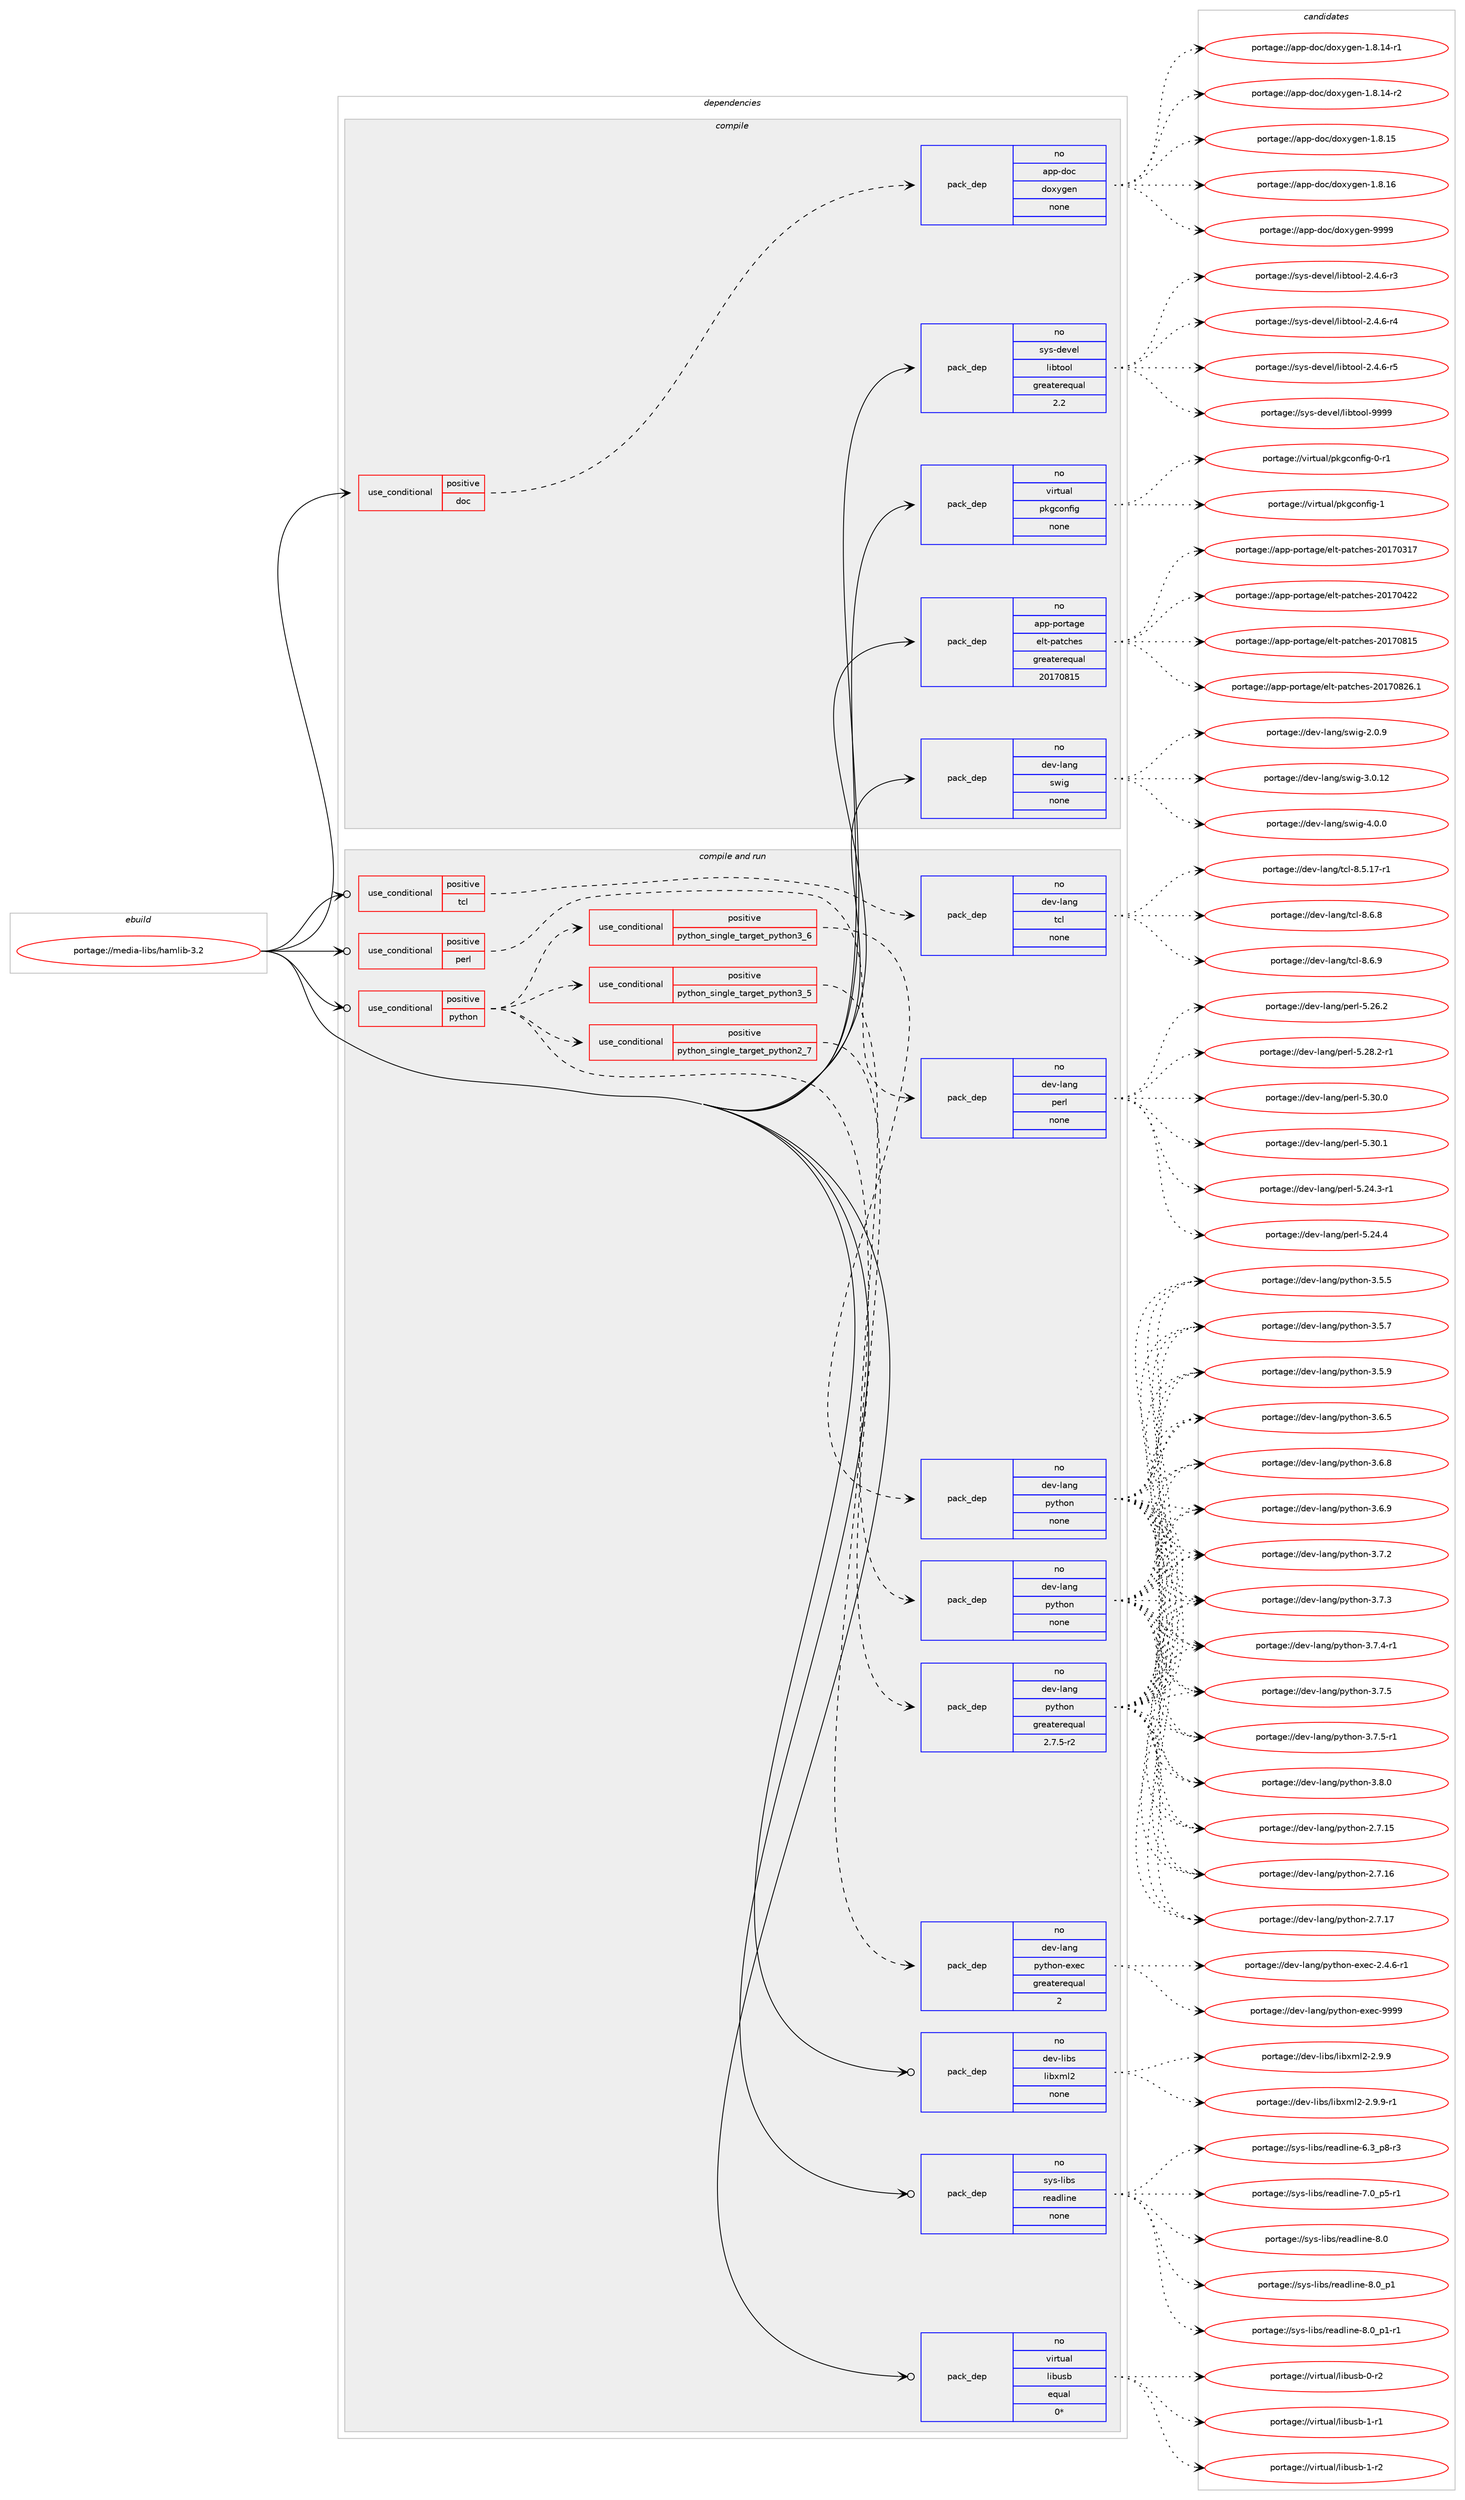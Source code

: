 digraph prolog {

# *************
# Graph options
# *************

newrank=true;
concentrate=true;
compound=true;
graph [rankdir=LR,fontname=Helvetica,fontsize=10,ranksep=1.5];#, ranksep=2.5, nodesep=0.2];
edge  [arrowhead=vee];
node  [fontname=Helvetica,fontsize=10];

# **********
# The ebuild
# **********

subgraph cluster_leftcol {
color=gray;
rank=same;
label=<<i>ebuild</i>>;
id [label="portage://media-libs/hamlib-3.2", color=red, width=4, href="../media-libs/hamlib-3.2.svg"];
}

# ****************
# The dependencies
# ****************

subgraph cluster_midcol {
color=gray;
label=<<i>dependencies</i>>;
subgraph cluster_compile {
fillcolor="#eeeeee";
style=filled;
label=<<i>compile</i>>;
subgraph cond79758 {
dependency319535 [label=<<TABLE BORDER="0" CELLBORDER="1" CELLSPACING="0" CELLPADDING="4"><TR><TD ROWSPAN="3" CELLPADDING="10">use_conditional</TD></TR><TR><TD>positive</TD></TR><TR><TD>doc</TD></TR></TABLE>>, shape=none, color=red];
subgraph pack234614 {
dependency319536 [label=<<TABLE BORDER="0" CELLBORDER="1" CELLSPACING="0" CELLPADDING="4" WIDTH="220"><TR><TD ROWSPAN="6" CELLPADDING="30">pack_dep</TD></TR><TR><TD WIDTH="110">no</TD></TR><TR><TD>app-doc</TD></TR><TR><TD>doxygen</TD></TR><TR><TD>none</TD></TR><TR><TD></TD></TR></TABLE>>, shape=none, color=blue];
}
dependency319535:e -> dependency319536:w [weight=20,style="dashed",arrowhead="vee"];
}
id:e -> dependency319535:w [weight=20,style="solid",arrowhead="vee"];
subgraph pack234615 {
dependency319537 [label=<<TABLE BORDER="0" CELLBORDER="1" CELLSPACING="0" CELLPADDING="4" WIDTH="220"><TR><TD ROWSPAN="6" CELLPADDING="30">pack_dep</TD></TR><TR><TD WIDTH="110">no</TD></TR><TR><TD>app-portage</TD></TR><TR><TD>elt-patches</TD></TR><TR><TD>greaterequal</TD></TR><TR><TD>20170815</TD></TR></TABLE>>, shape=none, color=blue];
}
id:e -> dependency319537:w [weight=20,style="solid",arrowhead="vee"];
subgraph pack234616 {
dependency319538 [label=<<TABLE BORDER="0" CELLBORDER="1" CELLSPACING="0" CELLPADDING="4" WIDTH="220"><TR><TD ROWSPAN="6" CELLPADDING="30">pack_dep</TD></TR><TR><TD WIDTH="110">no</TD></TR><TR><TD>dev-lang</TD></TR><TR><TD>swig</TD></TR><TR><TD>none</TD></TR><TR><TD></TD></TR></TABLE>>, shape=none, color=blue];
}
id:e -> dependency319538:w [weight=20,style="solid",arrowhead="vee"];
subgraph pack234617 {
dependency319539 [label=<<TABLE BORDER="0" CELLBORDER="1" CELLSPACING="0" CELLPADDING="4" WIDTH="220"><TR><TD ROWSPAN="6" CELLPADDING="30">pack_dep</TD></TR><TR><TD WIDTH="110">no</TD></TR><TR><TD>sys-devel</TD></TR><TR><TD>libtool</TD></TR><TR><TD>greaterequal</TD></TR><TR><TD>2.2</TD></TR></TABLE>>, shape=none, color=blue];
}
id:e -> dependency319539:w [weight=20,style="solid",arrowhead="vee"];
subgraph pack234618 {
dependency319540 [label=<<TABLE BORDER="0" CELLBORDER="1" CELLSPACING="0" CELLPADDING="4" WIDTH="220"><TR><TD ROWSPAN="6" CELLPADDING="30">pack_dep</TD></TR><TR><TD WIDTH="110">no</TD></TR><TR><TD>virtual</TD></TR><TR><TD>pkgconfig</TD></TR><TR><TD>none</TD></TR><TR><TD></TD></TR></TABLE>>, shape=none, color=blue];
}
id:e -> dependency319540:w [weight=20,style="solid",arrowhead="vee"];
}
subgraph cluster_compileandrun {
fillcolor="#eeeeee";
style=filled;
label=<<i>compile and run</i>>;
subgraph cond79759 {
dependency319541 [label=<<TABLE BORDER="0" CELLBORDER="1" CELLSPACING="0" CELLPADDING="4"><TR><TD ROWSPAN="3" CELLPADDING="10">use_conditional</TD></TR><TR><TD>positive</TD></TR><TR><TD>perl</TD></TR></TABLE>>, shape=none, color=red];
subgraph pack234619 {
dependency319542 [label=<<TABLE BORDER="0" CELLBORDER="1" CELLSPACING="0" CELLPADDING="4" WIDTH="220"><TR><TD ROWSPAN="6" CELLPADDING="30">pack_dep</TD></TR><TR><TD WIDTH="110">no</TD></TR><TR><TD>dev-lang</TD></TR><TR><TD>perl</TD></TR><TR><TD>none</TD></TR><TR><TD></TD></TR></TABLE>>, shape=none, color=blue];
}
dependency319541:e -> dependency319542:w [weight=20,style="dashed",arrowhead="vee"];
}
id:e -> dependency319541:w [weight=20,style="solid",arrowhead="odotvee"];
subgraph cond79760 {
dependency319543 [label=<<TABLE BORDER="0" CELLBORDER="1" CELLSPACING="0" CELLPADDING="4"><TR><TD ROWSPAN="3" CELLPADDING="10">use_conditional</TD></TR><TR><TD>positive</TD></TR><TR><TD>python</TD></TR></TABLE>>, shape=none, color=red];
subgraph cond79761 {
dependency319544 [label=<<TABLE BORDER="0" CELLBORDER="1" CELLSPACING="0" CELLPADDING="4"><TR><TD ROWSPAN="3" CELLPADDING="10">use_conditional</TD></TR><TR><TD>positive</TD></TR><TR><TD>python_single_target_python2_7</TD></TR></TABLE>>, shape=none, color=red];
subgraph pack234620 {
dependency319545 [label=<<TABLE BORDER="0" CELLBORDER="1" CELLSPACING="0" CELLPADDING="4" WIDTH="220"><TR><TD ROWSPAN="6" CELLPADDING="30">pack_dep</TD></TR><TR><TD WIDTH="110">no</TD></TR><TR><TD>dev-lang</TD></TR><TR><TD>python</TD></TR><TR><TD>greaterequal</TD></TR><TR><TD>2.7.5-r2</TD></TR></TABLE>>, shape=none, color=blue];
}
dependency319544:e -> dependency319545:w [weight=20,style="dashed",arrowhead="vee"];
}
dependency319543:e -> dependency319544:w [weight=20,style="dashed",arrowhead="vee"];
subgraph cond79762 {
dependency319546 [label=<<TABLE BORDER="0" CELLBORDER="1" CELLSPACING="0" CELLPADDING="4"><TR><TD ROWSPAN="3" CELLPADDING="10">use_conditional</TD></TR><TR><TD>positive</TD></TR><TR><TD>python_single_target_python3_5</TD></TR></TABLE>>, shape=none, color=red];
subgraph pack234621 {
dependency319547 [label=<<TABLE BORDER="0" CELLBORDER="1" CELLSPACING="0" CELLPADDING="4" WIDTH="220"><TR><TD ROWSPAN="6" CELLPADDING="30">pack_dep</TD></TR><TR><TD WIDTH="110">no</TD></TR><TR><TD>dev-lang</TD></TR><TR><TD>python</TD></TR><TR><TD>none</TD></TR><TR><TD></TD></TR></TABLE>>, shape=none, color=blue];
}
dependency319546:e -> dependency319547:w [weight=20,style="dashed",arrowhead="vee"];
}
dependency319543:e -> dependency319546:w [weight=20,style="dashed",arrowhead="vee"];
subgraph cond79763 {
dependency319548 [label=<<TABLE BORDER="0" CELLBORDER="1" CELLSPACING="0" CELLPADDING="4"><TR><TD ROWSPAN="3" CELLPADDING="10">use_conditional</TD></TR><TR><TD>positive</TD></TR><TR><TD>python_single_target_python3_6</TD></TR></TABLE>>, shape=none, color=red];
subgraph pack234622 {
dependency319549 [label=<<TABLE BORDER="0" CELLBORDER="1" CELLSPACING="0" CELLPADDING="4" WIDTH="220"><TR><TD ROWSPAN="6" CELLPADDING="30">pack_dep</TD></TR><TR><TD WIDTH="110">no</TD></TR><TR><TD>dev-lang</TD></TR><TR><TD>python</TD></TR><TR><TD>none</TD></TR><TR><TD></TD></TR></TABLE>>, shape=none, color=blue];
}
dependency319548:e -> dependency319549:w [weight=20,style="dashed",arrowhead="vee"];
}
dependency319543:e -> dependency319548:w [weight=20,style="dashed",arrowhead="vee"];
subgraph pack234623 {
dependency319550 [label=<<TABLE BORDER="0" CELLBORDER="1" CELLSPACING="0" CELLPADDING="4" WIDTH="220"><TR><TD ROWSPAN="6" CELLPADDING="30">pack_dep</TD></TR><TR><TD WIDTH="110">no</TD></TR><TR><TD>dev-lang</TD></TR><TR><TD>python-exec</TD></TR><TR><TD>greaterequal</TD></TR><TR><TD>2</TD></TR></TABLE>>, shape=none, color=blue];
}
dependency319543:e -> dependency319550:w [weight=20,style="dashed",arrowhead="vee"];
}
id:e -> dependency319543:w [weight=20,style="solid",arrowhead="odotvee"];
subgraph cond79764 {
dependency319551 [label=<<TABLE BORDER="0" CELLBORDER="1" CELLSPACING="0" CELLPADDING="4"><TR><TD ROWSPAN="3" CELLPADDING="10">use_conditional</TD></TR><TR><TD>positive</TD></TR><TR><TD>tcl</TD></TR></TABLE>>, shape=none, color=red];
subgraph pack234624 {
dependency319552 [label=<<TABLE BORDER="0" CELLBORDER="1" CELLSPACING="0" CELLPADDING="4" WIDTH="220"><TR><TD ROWSPAN="6" CELLPADDING="30">pack_dep</TD></TR><TR><TD WIDTH="110">no</TD></TR><TR><TD>dev-lang</TD></TR><TR><TD>tcl</TD></TR><TR><TD>none</TD></TR><TR><TD></TD></TR></TABLE>>, shape=none, color=blue];
}
dependency319551:e -> dependency319552:w [weight=20,style="dashed",arrowhead="vee"];
}
id:e -> dependency319551:w [weight=20,style="solid",arrowhead="odotvee"];
subgraph pack234625 {
dependency319553 [label=<<TABLE BORDER="0" CELLBORDER="1" CELLSPACING="0" CELLPADDING="4" WIDTH="220"><TR><TD ROWSPAN="6" CELLPADDING="30">pack_dep</TD></TR><TR><TD WIDTH="110">no</TD></TR><TR><TD>dev-libs</TD></TR><TR><TD>libxml2</TD></TR><TR><TD>none</TD></TR><TR><TD></TD></TR></TABLE>>, shape=none, color=blue];
}
id:e -> dependency319553:w [weight=20,style="solid",arrowhead="odotvee"];
subgraph pack234626 {
dependency319554 [label=<<TABLE BORDER="0" CELLBORDER="1" CELLSPACING="0" CELLPADDING="4" WIDTH="220"><TR><TD ROWSPAN="6" CELLPADDING="30">pack_dep</TD></TR><TR><TD WIDTH="110">no</TD></TR><TR><TD>sys-libs</TD></TR><TR><TD>readline</TD></TR><TR><TD>none</TD></TR><TR><TD></TD></TR></TABLE>>, shape=none, color=blue];
}
id:e -> dependency319554:w [weight=20,style="solid",arrowhead="odotvee"];
subgraph pack234627 {
dependency319555 [label=<<TABLE BORDER="0" CELLBORDER="1" CELLSPACING="0" CELLPADDING="4" WIDTH="220"><TR><TD ROWSPAN="6" CELLPADDING="30">pack_dep</TD></TR><TR><TD WIDTH="110">no</TD></TR><TR><TD>virtual</TD></TR><TR><TD>libusb</TD></TR><TR><TD>equal</TD></TR><TR><TD>0*</TD></TR></TABLE>>, shape=none, color=blue];
}
id:e -> dependency319555:w [weight=20,style="solid",arrowhead="odotvee"];
}
subgraph cluster_run {
fillcolor="#eeeeee";
style=filled;
label=<<i>run</i>>;
}
}

# **************
# The candidates
# **************

subgraph cluster_choices {
rank=same;
color=gray;
label=<<i>candidates</i>>;

subgraph choice234614 {
color=black;
nodesep=1;
choiceportage97112112451001119947100111120121103101110454946564649524511449 [label="portage://app-doc/doxygen-1.8.14-r1", color=red, width=4,href="../app-doc/doxygen-1.8.14-r1.svg"];
choiceportage97112112451001119947100111120121103101110454946564649524511450 [label="portage://app-doc/doxygen-1.8.14-r2", color=red, width=4,href="../app-doc/doxygen-1.8.14-r2.svg"];
choiceportage9711211245100111994710011112012110310111045494656464953 [label="portage://app-doc/doxygen-1.8.15", color=red, width=4,href="../app-doc/doxygen-1.8.15.svg"];
choiceportage9711211245100111994710011112012110310111045494656464954 [label="portage://app-doc/doxygen-1.8.16", color=red, width=4,href="../app-doc/doxygen-1.8.16.svg"];
choiceportage971121124510011199471001111201211031011104557575757 [label="portage://app-doc/doxygen-9999", color=red, width=4,href="../app-doc/doxygen-9999.svg"];
dependency319536:e -> choiceportage97112112451001119947100111120121103101110454946564649524511449:w [style=dotted,weight="100"];
dependency319536:e -> choiceportage97112112451001119947100111120121103101110454946564649524511450:w [style=dotted,weight="100"];
dependency319536:e -> choiceportage9711211245100111994710011112012110310111045494656464953:w [style=dotted,weight="100"];
dependency319536:e -> choiceportage9711211245100111994710011112012110310111045494656464954:w [style=dotted,weight="100"];
dependency319536:e -> choiceportage971121124510011199471001111201211031011104557575757:w [style=dotted,weight="100"];
}
subgraph choice234615 {
color=black;
nodesep=1;
choiceportage97112112451121111141169710310147101108116451129711699104101115455048495548514955 [label="portage://app-portage/elt-patches-20170317", color=red, width=4,href="../app-portage/elt-patches-20170317.svg"];
choiceportage97112112451121111141169710310147101108116451129711699104101115455048495548525050 [label="portage://app-portage/elt-patches-20170422", color=red, width=4,href="../app-portage/elt-patches-20170422.svg"];
choiceportage97112112451121111141169710310147101108116451129711699104101115455048495548564953 [label="portage://app-portage/elt-patches-20170815", color=red, width=4,href="../app-portage/elt-patches-20170815.svg"];
choiceportage971121124511211111411697103101471011081164511297116991041011154550484955485650544649 [label="portage://app-portage/elt-patches-20170826.1", color=red, width=4,href="../app-portage/elt-patches-20170826.1.svg"];
dependency319537:e -> choiceportage97112112451121111141169710310147101108116451129711699104101115455048495548514955:w [style=dotted,weight="100"];
dependency319537:e -> choiceportage97112112451121111141169710310147101108116451129711699104101115455048495548525050:w [style=dotted,weight="100"];
dependency319537:e -> choiceportage97112112451121111141169710310147101108116451129711699104101115455048495548564953:w [style=dotted,weight="100"];
dependency319537:e -> choiceportage971121124511211111411697103101471011081164511297116991041011154550484955485650544649:w [style=dotted,weight="100"];
}
subgraph choice234616 {
color=black;
nodesep=1;
choiceportage100101118451089711010347115119105103455046484657 [label="portage://dev-lang/swig-2.0.9", color=red, width=4,href="../dev-lang/swig-2.0.9.svg"];
choiceportage10010111845108971101034711511910510345514648464950 [label="portage://dev-lang/swig-3.0.12", color=red, width=4,href="../dev-lang/swig-3.0.12.svg"];
choiceportage100101118451089711010347115119105103455246484648 [label="portage://dev-lang/swig-4.0.0", color=red, width=4,href="../dev-lang/swig-4.0.0.svg"];
dependency319538:e -> choiceportage100101118451089711010347115119105103455046484657:w [style=dotted,weight="100"];
dependency319538:e -> choiceportage10010111845108971101034711511910510345514648464950:w [style=dotted,weight="100"];
dependency319538:e -> choiceportage100101118451089711010347115119105103455246484648:w [style=dotted,weight="100"];
}
subgraph choice234617 {
color=black;
nodesep=1;
choiceportage1151211154510010111810110847108105981161111111084550465246544511451 [label="portage://sys-devel/libtool-2.4.6-r3", color=red, width=4,href="../sys-devel/libtool-2.4.6-r3.svg"];
choiceportage1151211154510010111810110847108105981161111111084550465246544511452 [label="portage://sys-devel/libtool-2.4.6-r4", color=red, width=4,href="../sys-devel/libtool-2.4.6-r4.svg"];
choiceportage1151211154510010111810110847108105981161111111084550465246544511453 [label="portage://sys-devel/libtool-2.4.6-r5", color=red, width=4,href="../sys-devel/libtool-2.4.6-r5.svg"];
choiceportage1151211154510010111810110847108105981161111111084557575757 [label="portage://sys-devel/libtool-9999", color=red, width=4,href="../sys-devel/libtool-9999.svg"];
dependency319539:e -> choiceportage1151211154510010111810110847108105981161111111084550465246544511451:w [style=dotted,weight="100"];
dependency319539:e -> choiceportage1151211154510010111810110847108105981161111111084550465246544511452:w [style=dotted,weight="100"];
dependency319539:e -> choiceportage1151211154510010111810110847108105981161111111084550465246544511453:w [style=dotted,weight="100"];
dependency319539:e -> choiceportage1151211154510010111810110847108105981161111111084557575757:w [style=dotted,weight="100"];
}
subgraph choice234618 {
color=black;
nodesep=1;
choiceportage11810511411611797108471121071039911111010210510345484511449 [label="portage://virtual/pkgconfig-0-r1", color=red, width=4,href="../virtual/pkgconfig-0-r1.svg"];
choiceportage1181051141161179710847112107103991111101021051034549 [label="portage://virtual/pkgconfig-1", color=red, width=4,href="../virtual/pkgconfig-1.svg"];
dependency319540:e -> choiceportage11810511411611797108471121071039911111010210510345484511449:w [style=dotted,weight="100"];
dependency319540:e -> choiceportage1181051141161179710847112107103991111101021051034549:w [style=dotted,weight="100"];
}
subgraph choice234619 {
color=black;
nodesep=1;
choiceportage100101118451089711010347112101114108455346505246514511449 [label="portage://dev-lang/perl-5.24.3-r1", color=red, width=4,href="../dev-lang/perl-5.24.3-r1.svg"];
choiceportage10010111845108971101034711210111410845534650524652 [label="portage://dev-lang/perl-5.24.4", color=red, width=4,href="../dev-lang/perl-5.24.4.svg"];
choiceportage10010111845108971101034711210111410845534650544650 [label="portage://dev-lang/perl-5.26.2", color=red, width=4,href="../dev-lang/perl-5.26.2.svg"];
choiceportage100101118451089711010347112101114108455346505646504511449 [label="portage://dev-lang/perl-5.28.2-r1", color=red, width=4,href="../dev-lang/perl-5.28.2-r1.svg"];
choiceportage10010111845108971101034711210111410845534651484648 [label="portage://dev-lang/perl-5.30.0", color=red, width=4,href="../dev-lang/perl-5.30.0.svg"];
choiceportage10010111845108971101034711210111410845534651484649 [label="portage://dev-lang/perl-5.30.1", color=red, width=4,href="../dev-lang/perl-5.30.1.svg"];
dependency319542:e -> choiceportage100101118451089711010347112101114108455346505246514511449:w [style=dotted,weight="100"];
dependency319542:e -> choiceportage10010111845108971101034711210111410845534650524652:w [style=dotted,weight="100"];
dependency319542:e -> choiceportage10010111845108971101034711210111410845534650544650:w [style=dotted,weight="100"];
dependency319542:e -> choiceportage100101118451089711010347112101114108455346505646504511449:w [style=dotted,weight="100"];
dependency319542:e -> choiceportage10010111845108971101034711210111410845534651484648:w [style=dotted,weight="100"];
dependency319542:e -> choiceportage10010111845108971101034711210111410845534651484649:w [style=dotted,weight="100"];
}
subgraph choice234620 {
color=black;
nodesep=1;
choiceportage10010111845108971101034711212111610411111045504655464953 [label="portage://dev-lang/python-2.7.15", color=red, width=4,href="../dev-lang/python-2.7.15.svg"];
choiceportage10010111845108971101034711212111610411111045504655464954 [label="portage://dev-lang/python-2.7.16", color=red, width=4,href="../dev-lang/python-2.7.16.svg"];
choiceportage10010111845108971101034711212111610411111045504655464955 [label="portage://dev-lang/python-2.7.17", color=red, width=4,href="../dev-lang/python-2.7.17.svg"];
choiceportage100101118451089711010347112121116104111110455146534653 [label="portage://dev-lang/python-3.5.5", color=red, width=4,href="../dev-lang/python-3.5.5.svg"];
choiceportage100101118451089711010347112121116104111110455146534655 [label="portage://dev-lang/python-3.5.7", color=red, width=4,href="../dev-lang/python-3.5.7.svg"];
choiceportage100101118451089711010347112121116104111110455146534657 [label="portage://dev-lang/python-3.5.9", color=red, width=4,href="../dev-lang/python-3.5.9.svg"];
choiceportage100101118451089711010347112121116104111110455146544653 [label="portage://dev-lang/python-3.6.5", color=red, width=4,href="../dev-lang/python-3.6.5.svg"];
choiceportage100101118451089711010347112121116104111110455146544656 [label="portage://dev-lang/python-3.6.8", color=red, width=4,href="../dev-lang/python-3.6.8.svg"];
choiceportage100101118451089711010347112121116104111110455146544657 [label="portage://dev-lang/python-3.6.9", color=red, width=4,href="../dev-lang/python-3.6.9.svg"];
choiceportage100101118451089711010347112121116104111110455146554650 [label="portage://dev-lang/python-3.7.2", color=red, width=4,href="../dev-lang/python-3.7.2.svg"];
choiceportage100101118451089711010347112121116104111110455146554651 [label="portage://dev-lang/python-3.7.3", color=red, width=4,href="../dev-lang/python-3.7.3.svg"];
choiceportage1001011184510897110103471121211161041111104551465546524511449 [label="portage://dev-lang/python-3.7.4-r1", color=red, width=4,href="../dev-lang/python-3.7.4-r1.svg"];
choiceportage100101118451089711010347112121116104111110455146554653 [label="portage://dev-lang/python-3.7.5", color=red, width=4,href="../dev-lang/python-3.7.5.svg"];
choiceportage1001011184510897110103471121211161041111104551465546534511449 [label="portage://dev-lang/python-3.7.5-r1", color=red, width=4,href="../dev-lang/python-3.7.5-r1.svg"];
choiceportage100101118451089711010347112121116104111110455146564648 [label="portage://dev-lang/python-3.8.0", color=red, width=4,href="../dev-lang/python-3.8.0.svg"];
dependency319545:e -> choiceportage10010111845108971101034711212111610411111045504655464953:w [style=dotted,weight="100"];
dependency319545:e -> choiceportage10010111845108971101034711212111610411111045504655464954:w [style=dotted,weight="100"];
dependency319545:e -> choiceportage10010111845108971101034711212111610411111045504655464955:w [style=dotted,weight="100"];
dependency319545:e -> choiceportage100101118451089711010347112121116104111110455146534653:w [style=dotted,weight="100"];
dependency319545:e -> choiceportage100101118451089711010347112121116104111110455146534655:w [style=dotted,weight="100"];
dependency319545:e -> choiceportage100101118451089711010347112121116104111110455146534657:w [style=dotted,weight="100"];
dependency319545:e -> choiceportage100101118451089711010347112121116104111110455146544653:w [style=dotted,weight="100"];
dependency319545:e -> choiceportage100101118451089711010347112121116104111110455146544656:w [style=dotted,weight="100"];
dependency319545:e -> choiceportage100101118451089711010347112121116104111110455146544657:w [style=dotted,weight="100"];
dependency319545:e -> choiceportage100101118451089711010347112121116104111110455146554650:w [style=dotted,weight="100"];
dependency319545:e -> choiceportage100101118451089711010347112121116104111110455146554651:w [style=dotted,weight="100"];
dependency319545:e -> choiceportage1001011184510897110103471121211161041111104551465546524511449:w [style=dotted,weight="100"];
dependency319545:e -> choiceportage100101118451089711010347112121116104111110455146554653:w [style=dotted,weight="100"];
dependency319545:e -> choiceportage1001011184510897110103471121211161041111104551465546534511449:w [style=dotted,weight="100"];
dependency319545:e -> choiceportage100101118451089711010347112121116104111110455146564648:w [style=dotted,weight="100"];
}
subgraph choice234621 {
color=black;
nodesep=1;
choiceportage10010111845108971101034711212111610411111045504655464953 [label="portage://dev-lang/python-2.7.15", color=red, width=4,href="../dev-lang/python-2.7.15.svg"];
choiceportage10010111845108971101034711212111610411111045504655464954 [label="portage://dev-lang/python-2.7.16", color=red, width=4,href="../dev-lang/python-2.7.16.svg"];
choiceportage10010111845108971101034711212111610411111045504655464955 [label="portage://dev-lang/python-2.7.17", color=red, width=4,href="../dev-lang/python-2.7.17.svg"];
choiceportage100101118451089711010347112121116104111110455146534653 [label="portage://dev-lang/python-3.5.5", color=red, width=4,href="../dev-lang/python-3.5.5.svg"];
choiceportage100101118451089711010347112121116104111110455146534655 [label="portage://dev-lang/python-3.5.7", color=red, width=4,href="../dev-lang/python-3.5.7.svg"];
choiceportage100101118451089711010347112121116104111110455146534657 [label="portage://dev-lang/python-3.5.9", color=red, width=4,href="../dev-lang/python-3.5.9.svg"];
choiceportage100101118451089711010347112121116104111110455146544653 [label="portage://dev-lang/python-3.6.5", color=red, width=4,href="../dev-lang/python-3.6.5.svg"];
choiceportage100101118451089711010347112121116104111110455146544656 [label="portage://dev-lang/python-3.6.8", color=red, width=4,href="../dev-lang/python-3.6.8.svg"];
choiceportage100101118451089711010347112121116104111110455146544657 [label="portage://dev-lang/python-3.6.9", color=red, width=4,href="../dev-lang/python-3.6.9.svg"];
choiceportage100101118451089711010347112121116104111110455146554650 [label="portage://dev-lang/python-3.7.2", color=red, width=4,href="../dev-lang/python-3.7.2.svg"];
choiceportage100101118451089711010347112121116104111110455146554651 [label="portage://dev-lang/python-3.7.3", color=red, width=4,href="../dev-lang/python-3.7.3.svg"];
choiceportage1001011184510897110103471121211161041111104551465546524511449 [label="portage://dev-lang/python-3.7.4-r1", color=red, width=4,href="../dev-lang/python-3.7.4-r1.svg"];
choiceportage100101118451089711010347112121116104111110455146554653 [label="portage://dev-lang/python-3.7.5", color=red, width=4,href="../dev-lang/python-3.7.5.svg"];
choiceportage1001011184510897110103471121211161041111104551465546534511449 [label="portage://dev-lang/python-3.7.5-r1", color=red, width=4,href="../dev-lang/python-3.7.5-r1.svg"];
choiceportage100101118451089711010347112121116104111110455146564648 [label="portage://dev-lang/python-3.8.0", color=red, width=4,href="../dev-lang/python-3.8.0.svg"];
dependency319547:e -> choiceportage10010111845108971101034711212111610411111045504655464953:w [style=dotted,weight="100"];
dependency319547:e -> choiceportage10010111845108971101034711212111610411111045504655464954:w [style=dotted,weight="100"];
dependency319547:e -> choiceportage10010111845108971101034711212111610411111045504655464955:w [style=dotted,weight="100"];
dependency319547:e -> choiceportage100101118451089711010347112121116104111110455146534653:w [style=dotted,weight="100"];
dependency319547:e -> choiceportage100101118451089711010347112121116104111110455146534655:w [style=dotted,weight="100"];
dependency319547:e -> choiceportage100101118451089711010347112121116104111110455146534657:w [style=dotted,weight="100"];
dependency319547:e -> choiceportage100101118451089711010347112121116104111110455146544653:w [style=dotted,weight="100"];
dependency319547:e -> choiceportage100101118451089711010347112121116104111110455146544656:w [style=dotted,weight="100"];
dependency319547:e -> choiceportage100101118451089711010347112121116104111110455146544657:w [style=dotted,weight="100"];
dependency319547:e -> choiceportage100101118451089711010347112121116104111110455146554650:w [style=dotted,weight="100"];
dependency319547:e -> choiceportage100101118451089711010347112121116104111110455146554651:w [style=dotted,weight="100"];
dependency319547:e -> choiceportage1001011184510897110103471121211161041111104551465546524511449:w [style=dotted,weight="100"];
dependency319547:e -> choiceportage100101118451089711010347112121116104111110455146554653:w [style=dotted,weight="100"];
dependency319547:e -> choiceportage1001011184510897110103471121211161041111104551465546534511449:w [style=dotted,weight="100"];
dependency319547:e -> choiceportage100101118451089711010347112121116104111110455146564648:w [style=dotted,weight="100"];
}
subgraph choice234622 {
color=black;
nodesep=1;
choiceportage10010111845108971101034711212111610411111045504655464953 [label="portage://dev-lang/python-2.7.15", color=red, width=4,href="../dev-lang/python-2.7.15.svg"];
choiceportage10010111845108971101034711212111610411111045504655464954 [label="portage://dev-lang/python-2.7.16", color=red, width=4,href="../dev-lang/python-2.7.16.svg"];
choiceportage10010111845108971101034711212111610411111045504655464955 [label="portage://dev-lang/python-2.7.17", color=red, width=4,href="../dev-lang/python-2.7.17.svg"];
choiceportage100101118451089711010347112121116104111110455146534653 [label="portage://dev-lang/python-3.5.5", color=red, width=4,href="../dev-lang/python-3.5.5.svg"];
choiceportage100101118451089711010347112121116104111110455146534655 [label="portage://dev-lang/python-3.5.7", color=red, width=4,href="../dev-lang/python-3.5.7.svg"];
choiceportage100101118451089711010347112121116104111110455146534657 [label="portage://dev-lang/python-3.5.9", color=red, width=4,href="../dev-lang/python-3.5.9.svg"];
choiceportage100101118451089711010347112121116104111110455146544653 [label="portage://dev-lang/python-3.6.5", color=red, width=4,href="../dev-lang/python-3.6.5.svg"];
choiceportage100101118451089711010347112121116104111110455146544656 [label="portage://dev-lang/python-3.6.8", color=red, width=4,href="../dev-lang/python-3.6.8.svg"];
choiceportage100101118451089711010347112121116104111110455146544657 [label="portage://dev-lang/python-3.6.9", color=red, width=4,href="../dev-lang/python-3.6.9.svg"];
choiceportage100101118451089711010347112121116104111110455146554650 [label="portage://dev-lang/python-3.7.2", color=red, width=4,href="../dev-lang/python-3.7.2.svg"];
choiceportage100101118451089711010347112121116104111110455146554651 [label="portage://dev-lang/python-3.7.3", color=red, width=4,href="../dev-lang/python-3.7.3.svg"];
choiceportage1001011184510897110103471121211161041111104551465546524511449 [label="portage://dev-lang/python-3.7.4-r1", color=red, width=4,href="../dev-lang/python-3.7.4-r1.svg"];
choiceportage100101118451089711010347112121116104111110455146554653 [label="portage://dev-lang/python-3.7.5", color=red, width=4,href="../dev-lang/python-3.7.5.svg"];
choiceportage1001011184510897110103471121211161041111104551465546534511449 [label="portage://dev-lang/python-3.7.5-r1", color=red, width=4,href="../dev-lang/python-3.7.5-r1.svg"];
choiceportage100101118451089711010347112121116104111110455146564648 [label="portage://dev-lang/python-3.8.0", color=red, width=4,href="../dev-lang/python-3.8.0.svg"];
dependency319549:e -> choiceportage10010111845108971101034711212111610411111045504655464953:w [style=dotted,weight="100"];
dependency319549:e -> choiceportage10010111845108971101034711212111610411111045504655464954:w [style=dotted,weight="100"];
dependency319549:e -> choiceportage10010111845108971101034711212111610411111045504655464955:w [style=dotted,weight="100"];
dependency319549:e -> choiceportage100101118451089711010347112121116104111110455146534653:w [style=dotted,weight="100"];
dependency319549:e -> choiceportage100101118451089711010347112121116104111110455146534655:w [style=dotted,weight="100"];
dependency319549:e -> choiceportage100101118451089711010347112121116104111110455146534657:w [style=dotted,weight="100"];
dependency319549:e -> choiceportage100101118451089711010347112121116104111110455146544653:w [style=dotted,weight="100"];
dependency319549:e -> choiceportage100101118451089711010347112121116104111110455146544656:w [style=dotted,weight="100"];
dependency319549:e -> choiceportage100101118451089711010347112121116104111110455146544657:w [style=dotted,weight="100"];
dependency319549:e -> choiceportage100101118451089711010347112121116104111110455146554650:w [style=dotted,weight="100"];
dependency319549:e -> choiceportage100101118451089711010347112121116104111110455146554651:w [style=dotted,weight="100"];
dependency319549:e -> choiceportage1001011184510897110103471121211161041111104551465546524511449:w [style=dotted,weight="100"];
dependency319549:e -> choiceportage100101118451089711010347112121116104111110455146554653:w [style=dotted,weight="100"];
dependency319549:e -> choiceportage1001011184510897110103471121211161041111104551465546534511449:w [style=dotted,weight="100"];
dependency319549:e -> choiceportage100101118451089711010347112121116104111110455146564648:w [style=dotted,weight="100"];
}
subgraph choice234623 {
color=black;
nodesep=1;
choiceportage10010111845108971101034711212111610411111045101120101994550465246544511449 [label="portage://dev-lang/python-exec-2.4.6-r1", color=red, width=4,href="../dev-lang/python-exec-2.4.6-r1.svg"];
choiceportage10010111845108971101034711212111610411111045101120101994557575757 [label="portage://dev-lang/python-exec-9999", color=red, width=4,href="../dev-lang/python-exec-9999.svg"];
dependency319550:e -> choiceportage10010111845108971101034711212111610411111045101120101994550465246544511449:w [style=dotted,weight="100"];
dependency319550:e -> choiceportage10010111845108971101034711212111610411111045101120101994557575757:w [style=dotted,weight="100"];
}
subgraph choice234624 {
color=black;
nodesep=1;
choiceportage10010111845108971101034711699108455646534649554511449 [label="portage://dev-lang/tcl-8.5.17-r1", color=red, width=4,href="../dev-lang/tcl-8.5.17-r1.svg"];
choiceportage10010111845108971101034711699108455646544656 [label="portage://dev-lang/tcl-8.6.8", color=red, width=4,href="../dev-lang/tcl-8.6.8.svg"];
choiceportage10010111845108971101034711699108455646544657 [label="portage://dev-lang/tcl-8.6.9", color=red, width=4,href="../dev-lang/tcl-8.6.9.svg"];
dependency319552:e -> choiceportage10010111845108971101034711699108455646534649554511449:w [style=dotted,weight="100"];
dependency319552:e -> choiceportage10010111845108971101034711699108455646544656:w [style=dotted,weight="100"];
dependency319552:e -> choiceportage10010111845108971101034711699108455646544657:w [style=dotted,weight="100"];
}
subgraph choice234625 {
color=black;
nodesep=1;
choiceportage1001011184510810598115471081059812010910850455046574657 [label="portage://dev-libs/libxml2-2.9.9", color=red, width=4,href="../dev-libs/libxml2-2.9.9.svg"];
choiceportage10010111845108105981154710810598120109108504550465746574511449 [label="portage://dev-libs/libxml2-2.9.9-r1", color=red, width=4,href="../dev-libs/libxml2-2.9.9-r1.svg"];
dependency319553:e -> choiceportage1001011184510810598115471081059812010910850455046574657:w [style=dotted,weight="100"];
dependency319553:e -> choiceportage10010111845108105981154710810598120109108504550465746574511449:w [style=dotted,weight="100"];
}
subgraph choice234626 {
color=black;
nodesep=1;
choiceportage115121115451081059811547114101971001081051101014554465195112564511451 [label="portage://sys-libs/readline-6.3_p8-r3", color=red, width=4,href="../sys-libs/readline-6.3_p8-r3.svg"];
choiceportage115121115451081059811547114101971001081051101014555464895112534511449 [label="portage://sys-libs/readline-7.0_p5-r1", color=red, width=4,href="../sys-libs/readline-7.0_p5-r1.svg"];
choiceportage1151211154510810598115471141019710010810511010145564648 [label="portage://sys-libs/readline-8.0", color=red, width=4,href="../sys-libs/readline-8.0.svg"];
choiceportage11512111545108105981154711410197100108105110101455646489511249 [label="portage://sys-libs/readline-8.0_p1", color=red, width=4,href="../sys-libs/readline-8.0_p1.svg"];
choiceportage115121115451081059811547114101971001081051101014556464895112494511449 [label="portage://sys-libs/readline-8.0_p1-r1", color=red, width=4,href="../sys-libs/readline-8.0_p1-r1.svg"];
dependency319554:e -> choiceportage115121115451081059811547114101971001081051101014554465195112564511451:w [style=dotted,weight="100"];
dependency319554:e -> choiceportage115121115451081059811547114101971001081051101014555464895112534511449:w [style=dotted,weight="100"];
dependency319554:e -> choiceportage1151211154510810598115471141019710010810511010145564648:w [style=dotted,weight="100"];
dependency319554:e -> choiceportage11512111545108105981154711410197100108105110101455646489511249:w [style=dotted,weight="100"];
dependency319554:e -> choiceportage115121115451081059811547114101971001081051101014556464895112494511449:w [style=dotted,weight="100"];
}
subgraph choice234627 {
color=black;
nodesep=1;
choiceportage1181051141161179710847108105981171159845484511450 [label="portage://virtual/libusb-0-r2", color=red, width=4,href="../virtual/libusb-0-r2.svg"];
choiceportage1181051141161179710847108105981171159845494511449 [label="portage://virtual/libusb-1-r1", color=red, width=4,href="../virtual/libusb-1-r1.svg"];
choiceportage1181051141161179710847108105981171159845494511450 [label="portage://virtual/libusb-1-r2", color=red, width=4,href="../virtual/libusb-1-r2.svg"];
dependency319555:e -> choiceportage1181051141161179710847108105981171159845484511450:w [style=dotted,weight="100"];
dependency319555:e -> choiceportage1181051141161179710847108105981171159845494511449:w [style=dotted,weight="100"];
dependency319555:e -> choiceportage1181051141161179710847108105981171159845494511450:w [style=dotted,weight="100"];
}
}

}
